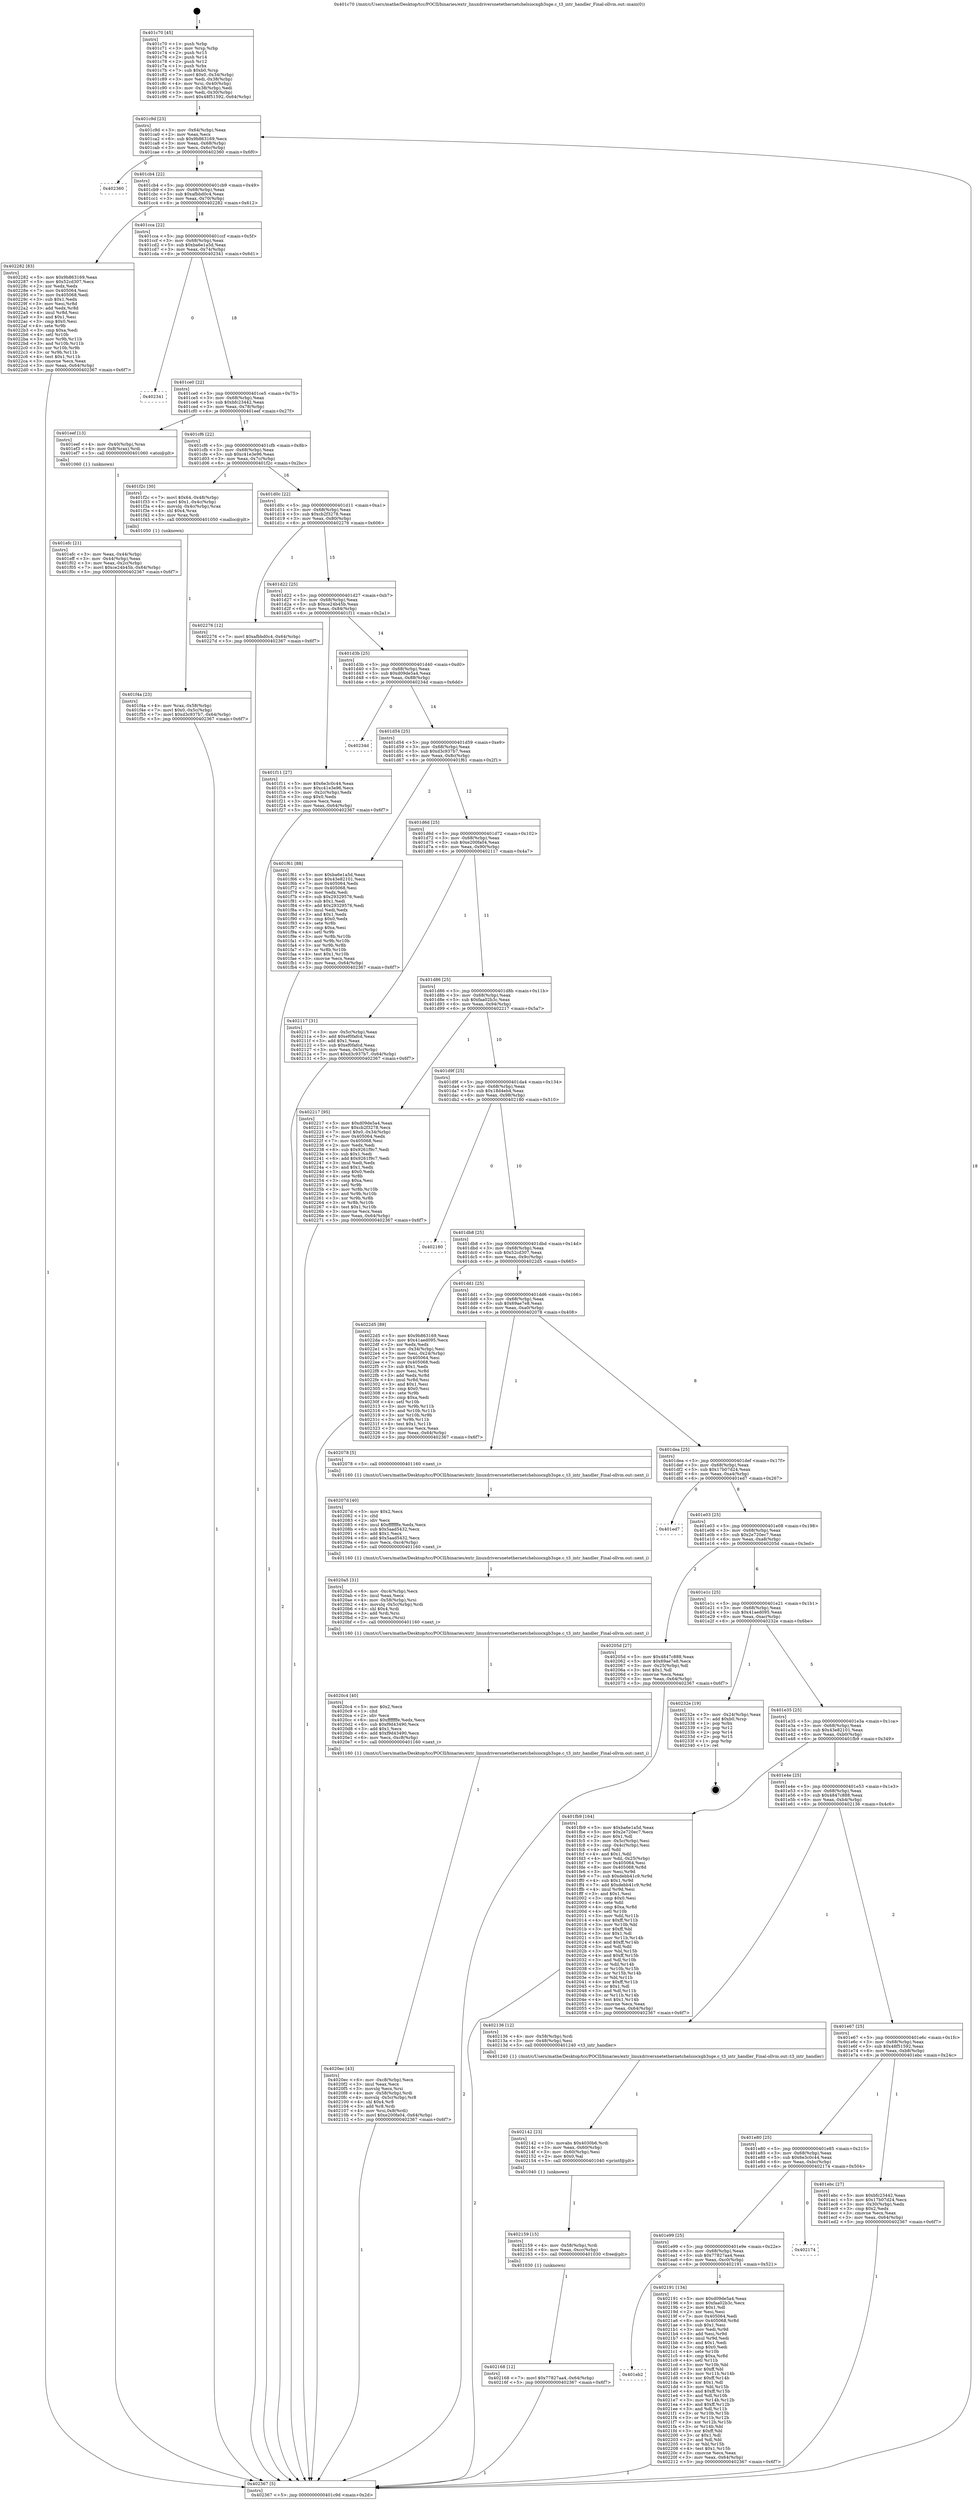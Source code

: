 digraph "0x401c70" {
  label = "0x401c70 (/mnt/c/Users/mathe/Desktop/tcc/POCII/binaries/extr_linuxdriversnetethernetchelsiocxgb3sge.c_t3_intr_handler_Final-ollvm.out::main(0))"
  labelloc = "t"
  node[shape=record]

  Entry [label="",width=0.3,height=0.3,shape=circle,fillcolor=black,style=filled]
  "0x401c9d" [label="{
     0x401c9d [23]\l
     | [instrs]\l
     &nbsp;&nbsp;0x401c9d \<+3\>: mov -0x64(%rbp),%eax\l
     &nbsp;&nbsp;0x401ca0 \<+2\>: mov %eax,%ecx\l
     &nbsp;&nbsp;0x401ca2 \<+6\>: sub $0x9b863169,%ecx\l
     &nbsp;&nbsp;0x401ca8 \<+3\>: mov %eax,-0x68(%rbp)\l
     &nbsp;&nbsp;0x401cab \<+3\>: mov %ecx,-0x6c(%rbp)\l
     &nbsp;&nbsp;0x401cae \<+6\>: je 0000000000402360 \<main+0x6f0\>\l
  }"]
  "0x402360" [label="{
     0x402360\l
  }", style=dashed]
  "0x401cb4" [label="{
     0x401cb4 [22]\l
     | [instrs]\l
     &nbsp;&nbsp;0x401cb4 \<+5\>: jmp 0000000000401cb9 \<main+0x49\>\l
     &nbsp;&nbsp;0x401cb9 \<+3\>: mov -0x68(%rbp),%eax\l
     &nbsp;&nbsp;0x401cbc \<+5\>: sub $0xafbbd0c4,%eax\l
     &nbsp;&nbsp;0x401cc1 \<+3\>: mov %eax,-0x70(%rbp)\l
     &nbsp;&nbsp;0x401cc4 \<+6\>: je 0000000000402282 \<main+0x612\>\l
  }"]
  Exit [label="",width=0.3,height=0.3,shape=circle,fillcolor=black,style=filled,peripheries=2]
  "0x402282" [label="{
     0x402282 [83]\l
     | [instrs]\l
     &nbsp;&nbsp;0x402282 \<+5\>: mov $0x9b863169,%eax\l
     &nbsp;&nbsp;0x402287 \<+5\>: mov $0x52cd307,%ecx\l
     &nbsp;&nbsp;0x40228c \<+2\>: xor %edx,%edx\l
     &nbsp;&nbsp;0x40228e \<+7\>: mov 0x405064,%esi\l
     &nbsp;&nbsp;0x402295 \<+7\>: mov 0x405068,%edi\l
     &nbsp;&nbsp;0x40229c \<+3\>: sub $0x1,%edx\l
     &nbsp;&nbsp;0x40229f \<+3\>: mov %esi,%r8d\l
     &nbsp;&nbsp;0x4022a2 \<+3\>: add %edx,%r8d\l
     &nbsp;&nbsp;0x4022a5 \<+4\>: imul %r8d,%esi\l
     &nbsp;&nbsp;0x4022a9 \<+3\>: and $0x1,%esi\l
     &nbsp;&nbsp;0x4022ac \<+3\>: cmp $0x0,%esi\l
     &nbsp;&nbsp;0x4022af \<+4\>: sete %r9b\l
     &nbsp;&nbsp;0x4022b3 \<+3\>: cmp $0xa,%edi\l
     &nbsp;&nbsp;0x4022b6 \<+4\>: setl %r10b\l
     &nbsp;&nbsp;0x4022ba \<+3\>: mov %r9b,%r11b\l
     &nbsp;&nbsp;0x4022bd \<+3\>: and %r10b,%r11b\l
     &nbsp;&nbsp;0x4022c0 \<+3\>: xor %r10b,%r9b\l
     &nbsp;&nbsp;0x4022c3 \<+3\>: or %r9b,%r11b\l
     &nbsp;&nbsp;0x4022c6 \<+4\>: test $0x1,%r11b\l
     &nbsp;&nbsp;0x4022ca \<+3\>: cmovne %ecx,%eax\l
     &nbsp;&nbsp;0x4022cd \<+3\>: mov %eax,-0x64(%rbp)\l
     &nbsp;&nbsp;0x4022d0 \<+5\>: jmp 0000000000402367 \<main+0x6f7\>\l
  }"]
  "0x401cca" [label="{
     0x401cca [22]\l
     | [instrs]\l
     &nbsp;&nbsp;0x401cca \<+5\>: jmp 0000000000401ccf \<main+0x5f\>\l
     &nbsp;&nbsp;0x401ccf \<+3\>: mov -0x68(%rbp),%eax\l
     &nbsp;&nbsp;0x401cd2 \<+5\>: sub $0xba6e1a5d,%eax\l
     &nbsp;&nbsp;0x401cd7 \<+3\>: mov %eax,-0x74(%rbp)\l
     &nbsp;&nbsp;0x401cda \<+6\>: je 0000000000402341 \<main+0x6d1\>\l
  }"]
  "0x401eb2" [label="{
     0x401eb2\l
  }", style=dashed]
  "0x402341" [label="{
     0x402341\l
  }", style=dashed]
  "0x401ce0" [label="{
     0x401ce0 [22]\l
     | [instrs]\l
     &nbsp;&nbsp;0x401ce0 \<+5\>: jmp 0000000000401ce5 \<main+0x75\>\l
     &nbsp;&nbsp;0x401ce5 \<+3\>: mov -0x68(%rbp),%eax\l
     &nbsp;&nbsp;0x401ce8 \<+5\>: sub $0xbfc23442,%eax\l
     &nbsp;&nbsp;0x401ced \<+3\>: mov %eax,-0x78(%rbp)\l
     &nbsp;&nbsp;0x401cf0 \<+6\>: je 0000000000401eef \<main+0x27f\>\l
  }"]
  "0x402191" [label="{
     0x402191 [134]\l
     | [instrs]\l
     &nbsp;&nbsp;0x402191 \<+5\>: mov $0xd09de5a4,%eax\l
     &nbsp;&nbsp;0x402196 \<+5\>: mov $0xfaa02b3c,%ecx\l
     &nbsp;&nbsp;0x40219b \<+2\>: mov $0x1,%dl\l
     &nbsp;&nbsp;0x40219d \<+2\>: xor %esi,%esi\l
     &nbsp;&nbsp;0x40219f \<+7\>: mov 0x405064,%edi\l
     &nbsp;&nbsp;0x4021a6 \<+8\>: mov 0x405068,%r8d\l
     &nbsp;&nbsp;0x4021ae \<+3\>: sub $0x1,%esi\l
     &nbsp;&nbsp;0x4021b1 \<+3\>: mov %edi,%r9d\l
     &nbsp;&nbsp;0x4021b4 \<+3\>: add %esi,%r9d\l
     &nbsp;&nbsp;0x4021b7 \<+4\>: imul %r9d,%edi\l
     &nbsp;&nbsp;0x4021bb \<+3\>: and $0x1,%edi\l
     &nbsp;&nbsp;0x4021be \<+3\>: cmp $0x0,%edi\l
     &nbsp;&nbsp;0x4021c1 \<+4\>: sete %r10b\l
     &nbsp;&nbsp;0x4021c5 \<+4\>: cmp $0xa,%r8d\l
     &nbsp;&nbsp;0x4021c9 \<+4\>: setl %r11b\l
     &nbsp;&nbsp;0x4021cd \<+3\>: mov %r10b,%bl\l
     &nbsp;&nbsp;0x4021d0 \<+3\>: xor $0xff,%bl\l
     &nbsp;&nbsp;0x4021d3 \<+3\>: mov %r11b,%r14b\l
     &nbsp;&nbsp;0x4021d6 \<+4\>: xor $0xff,%r14b\l
     &nbsp;&nbsp;0x4021da \<+3\>: xor $0x1,%dl\l
     &nbsp;&nbsp;0x4021dd \<+3\>: mov %bl,%r15b\l
     &nbsp;&nbsp;0x4021e0 \<+4\>: and $0xff,%r15b\l
     &nbsp;&nbsp;0x4021e4 \<+3\>: and %dl,%r10b\l
     &nbsp;&nbsp;0x4021e7 \<+3\>: mov %r14b,%r12b\l
     &nbsp;&nbsp;0x4021ea \<+4\>: and $0xff,%r12b\l
     &nbsp;&nbsp;0x4021ee \<+3\>: and %dl,%r11b\l
     &nbsp;&nbsp;0x4021f1 \<+3\>: or %r10b,%r15b\l
     &nbsp;&nbsp;0x4021f4 \<+3\>: or %r11b,%r12b\l
     &nbsp;&nbsp;0x4021f7 \<+3\>: xor %r12b,%r15b\l
     &nbsp;&nbsp;0x4021fa \<+3\>: or %r14b,%bl\l
     &nbsp;&nbsp;0x4021fd \<+3\>: xor $0xff,%bl\l
     &nbsp;&nbsp;0x402200 \<+3\>: or $0x1,%dl\l
     &nbsp;&nbsp;0x402203 \<+2\>: and %dl,%bl\l
     &nbsp;&nbsp;0x402205 \<+3\>: or %bl,%r15b\l
     &nbsp;&nbsp;0x402208 \<+4\>: test $0x1,%r15b\l
     &nbsp;&nbsp;0x40220c \<+3\>: cmovne %ecx,%eax\l
     &nbsp;&nbsp;0x40220f \<+3\>: mov %eax,-0x64(%rbp)\l
     &nbsp;&nbsp;0x402212 \<+5\>: jmp 0000000000402367 \<main+0x6f7\>\l
  }"]
  "0x401eef" [label="{
     0x401eef [13]\l
     | [instrs]\l
     &nbsp;&nbsp;0x401eef \<+4\>: mov -0x40(%rbp),%rax\l
     &nbsp;&nbsp;0x401ef3 \<+4\>: mov 0x8(%rax),%rdi\l
     &nbsp;&nbsp;0x401ef7 \<+5\>: call 0000000000401060 \<atoi@plt\>\l
     | [calls]\l
     &nbsp;&nbsp;0x401060 \{1\} (unknown)\l
  }"]
  "0x401cf6" [label="{
     0x401cf6 [22]\l
     | [instrs]\l
     &nbsp;&nbsp;0x401cf6 \<+5\>: jmp 0000000000401cfb \<main+0x8b\>\l
     &nbsp;&nbsp;0x401cfb \<+3\>: mov -0x68(%rbp),%eax\l
     &nbsp;&nbsp;0x401cfe \<+5\>: sub $0xc41e3e96,%eax\l
     &nbsp;&nbsp;0x401d03 \<+3\>: mov %eax,-0x7c(%rbp)\l
     &nbsp;&nbsp;0x401d06 \<+6\>: je 0000000000401f2c \<main+0x2bc\>\l
  }"]
  "0x401e99" [label="{
     0x401e99 [25]\l
     | [instrs]\l
     &nbsp;&nbsp;0x401e99 \<+5\>: jmp 0000000000401e9e \<main+0x22e\>\l
     &nbsp;&nbsp;0x401e9e \<+3\>: mov -0x68(%rbp),%eax\l
     &nbsp;&nbsp;0x401ea1 \<+5\>: sub $0x77827aa4,%eax\l
     &nbsp;&nbsp;0x401ea6 \<+6\>: mov %eax,-0xc0(%rbp)\l
     &nbsp;&nbsp;0x401eac \<+6\>: je 0000000000402191 \<main+0x521\>\l
  }"]
  "0x401f2c" [label="{
     0x401f2c [30]\l
     | [instrs]\l
     &nbsp;&nbsp;0x401f2c \<+7\>: movl $0x64,-0x48(%rbp)\l
     &nbsp;&nbsp;0x401f33 \<+7\>: movl $0x1,-0x4c(%rbp)\l
     &nbsp;&nbsp;0x401f3a \<+4\>: movslq -0x4c(%rbp),%rax\l
     &nbsp;&nbsp;0x401f3e \<+4\>: shl $0x4,%rax\l
     &nbsp;&nbsp;0x401f42 \<+3\>: mov %rax,%rdi\l
     &nbsp;&nbsp;0x401f45 \<+5\>: call 0000000000401050 \<malloc@plt\>\l
     | [calls]\l
     &nbsp;&nbsp;0x401050 \{1\} (unknown)\l
  }"]
  "0x401d0c" [label="{
     0x401d0c [22]\l
     | [instrs]\l
     &nbsp;&nbsp;0x401d0c \<+5\>: jmp 0000000000401d11 \<main+0xa1\>\l
     &nbsp;&nbsp;0x401d11 \<+3\>: mov -0x68(%rbp),%eax\l
     &nbsp;&nbsp;0x401d14 \<+5\>: sub $0xcb2f3278,%eax\l
     &nbsp;&nbsp;0x401d19 \<+3\>: mov %eax,-0x80(%rbp)\l
     &nbsp;&nbsp;0x401d1c \<+6\>: je 0000000000402276 \<main+0x606\>\l
  }"]
  "0x402174" [label="{
     0x402174\l
  }", style=dashed]
  "0x402276" [label="{
     0x402276 [12]\l
     | [instrs]\l
     &nbsp;&nbsp;0x402276 \<+7\>: movl $0xafbbd0c4,-0x64(%rbp)\l
     &nbsp;&nbsp;0x40227d \<+5\>: jmp 0000000000402367 \<main+0x6f7\>\l
  }"]
  "0x401d22" [label="{
     0x401d22 [25]\l
     | [instrs]\l
     &nbsp;&nbsp;0x401d22 \<+5\>: jmp 0000000000401d27 \<main+0xb7\>\l
     &nbsp;&nbsp;0x401d27 \<+3\>: mov -0x68(%rbp),%eax\l
     &nbsp;&nbsp;0x401d2a \<+5\>: sub $0xce24b45b,%eax\l
     &nbsp;&nbsp;0x401d2f \<+6\>: mov %eax,-0x84(%rbp)\l
     &nbsp;&nbsp;0x401d35 \<+6\>: je 0000000000401f11 \<main+0x2a1\>\l
  }"]
  "0x402168" [label="{
     0x402168 [12]\l
     | [instrs]\l
     &nbsp;&nbsp;0x402168 \<+7\>: movl $0x77827aa4,-0x64(%rbp)\l
     &nbsp;&nbsp;0x40216f \<+5\>: jmp 0000000000402367 \<main+0x6f7\>\l
  }"]
  "0x401f11" [label="{
     0x401f11 [27]\l
     | [instrs]\l
     &nbsp;&nbsp;0x401f11 \<+5\>: mov $0x6e3c0c44,%eax\l
     &nbsp;&nbsp;0x401f16 \<+5\>: mov $0xc41e3e96,%ecx\l
     &nbsp;&nbsp;0x401f1b \<+3\>: mov -0x2c(%rbp),%edx\l
     &nbsp;&nbsp;0x401f1e \<+3\>: cmp $0x0,%edx\l
     &nbsp;&nbsp;0x401f21 \<+3\>: cmove %ecx,%eax\l
     &nbsp;&nbsp;0x401f24 \<+3\>: mov %eax,-0x64(%rbp)\l
     &nbsp;&nbsp;0x401f27 \<+5\>: jmp 0000000000402367 \<main+0x6f7\>\l
  }"]
  "0x401d3b" [label="{
     0x401d3b [25]\l
     | [instrs]\l
     &nbsp;&nbsp;0x401d3b \<+5\>: jmp 0000000000401d40 \<main+0xd0\>\l
     &nbsp;&nbsp;0x401d40 \<+3\>: mov -0x68(%rbp),%eax\l
     &nbsp;&nbsp;0x401d43 \<+5\>: sub $0xd09de5a4,%eax\l
     &nbsp;&nbsp;0x401d48 \<+6\>: mov %eax,-0x88(%rbp)\l
     &nbsp;&nbsp;0x401d4e \<+6\>: je 000000000040234d \<main+0x6dd\>\l
  }"]
  "0x402159" [label="{
     0x402159 [15]\l
     | [instrs]\l
     &nbsp;&nbsp;0x402159 \<+4\>: mov -0x58(%rbp),%rdi\l
     &nbsp;&nbsp;0x40215d \<+6\>: mov %eax,-0xcc(%rbp)\l
     &nbsp;&nbsp;0x402163 \<+5\>: call 0000000000401030 \<free@plt\>\l
     | [calls]\l
     &nbsp;&nbsp;0x401030 \{1\} (unknown)\l
  }"]
  "0x40234d" [label="{
     0x40234d\l
  }", style=dashed]
  "0x401d54" [label="{
     0x401d54 [25]\l
     | [instrs]\l
     &nbsp;&nbsp;0x401d54 \<+5\>: jmp 0000000000401d59 \<main+0xe9\>\l
     &nbsp;&nbsp;0x401d59 \<+3\>: mov -0x68(%rbp),%eax\l
     &nbsp;&nbsp;0x401d5c \<+5\>: sub $0xd3c937b7,%eax\l
     &nbsp;&nbsp;0x401d61 \<+6\>: mov %eax,-0x8c(%rbp)\l
     &nbsp;&nbsp;0x401d67 \<+6\>: je 0000000000401f61 \<main+0x2f1\>\l
  }"]
  "0x402142" [label="{
     0x402142 [23]\l
     | [instrs]\l
     &nbsp;&nbsp;0x402142 \<+10\>: movabs $0x4030b6,%rdi\l
     &nbsp;&nbsp;0x40214c \<+3\>: mov %eax,-0x60(%rbp)\l
     &nbsp;&nbsp;0x40214f \<+3\>: mov -0x60(%rbp),%esi\l
     &nbsp;&nbsp;0x402152 \<+2\>: mov $0x0,%al\l
     &nbsp;&nbsp;0x402154 \<+5\>: call 0000000000401040 \<printf@plt\>\l
     | [calls]\l
     &nbsp;&nbsp;0x401040 \{1\} (unknown)\l
  }"]
  "0x401f61" [label="{
     0x401f61 [88]\l
     | [instrs]\l
     &nbsp;&nbsp;0x401f61 \<+5\>: mov $0xba6e1a5d,%eax\l
     &nbsp;&nbsp;0x401f66 \<+5\>: mov $0x43e82101,%ecx\l
     &nbsp;&nbsp;0x401f6b \<+7\>: mov 0x405064,%edx\l
     &nbsp;&nbsp;0x401f72 \<+7\>: mov 0x405068,%esi\l
     &nbsp;&nbsp;0x401f79 \<+2\>: mov %edx,%edi\l
     &nbsp;&nbsp;0x401f7b \<+6\>: sub $0x29329576,%edi\l
     &nbsp;&nbsp;0x401f81 \<+3\>: sub $0x1,%edi\l
     &nbsp;&nbsp;0x401f84 \<+6\>: add $0x29329576,%edi\l
     &nbsp;&nbsp;0x401f8a \<+3\>: imul %edi,%edx\l
     &nbsp;&nbsp;0x401f8d \<+3\>: and $0x1,%edx\l
     &nbsp;&nbsp;0x401f90 \<+3\>: cmp $0x0,%edx\l
     &nbsp;&nbsp;0x401f93 \<+4\>: sete %r8b\l
     &nbsp;&nbsp;0x401f97 \<+3\>: cmp $0xa,%esi\l
     &nbsp;&nbsp;0x401f9a \<+4\>: setl %r9b\l
     &nbsp;&nbsp;0x401f9e \<+3\>: mov %r8b,%r10b\l
     &nbsp;&nbsp;0x401fa1 \<+3\>: and %r9b,%r10b\l
     &nbsp;&nbsp;0x401fa4 \<+3\>: xor %r9b,%r8b\l
     &nbsp;&nbsp;0x401fa7 \<+3\>: or %r8b,%r10b\l
     &nbsp;&nbsp;0x401faa \<+4\>: test $0x1,%r10b\l
     &nbsp;&nbsp;0x401fae \<+3\>: cmovne %ecx,%eax\l
     &nbsp;&nbsp;0x401fb1 \<+3\>: mov %eax,-0x64(%rbp)\l
     &nbsp;&nbsp;0x401fb4 \<+5\>: jmp 0000000000402367 \<main+0x6f7\>\l
  }"]
  "0x401d6d" [label="{
     0x401d6d [25]\l
     | [instrs]\l
     &nbsp;&nbsp;0x401d6d \<+5\>: jmp 0000000000401d72 \<main+0x102\>\l
     &nbsp;&nbsp;0x401d72 \<+3\>: mov -0x68(%rbp),%eax\l
     &nbsp;&nbsp;0x401d75 \<+5\>: sub $0xe200fa04,%eax\l
     &nbsp;&nbsp;0x401d7a \<+6\>: mov %eax,-0x90(%rbp)\l
     &nbsp;&nbsp;0x401d80 \<+6\>: je 0000000000402117 \<main+0x4a7\>\l
  }"]
  "0x4020ec" [label="{
     0x4020ec [43]\l
     | [instrs]\l
     &nbsp;&nbsp;0x4020ec \<+6\>: mov -0xc8(%rbp),%ecx\l
     &nbsp;&nbsp;0x4020f2 \<+3\>: imul %eax,%ecx\l
     &nbsp;&nbsp;0x4020f5 \<+3\>: movslq %ecx,%rsi\l
     &nbsp;&nbsp;0x4020f8 \<+4\>: mov -0x58(%rbp),%rdi\l
     &nbsp;&nbsp;0x4020fc \<+4\>: movslq -0x5c(%rbp),%r8\l
     &nbsp;&nbsp;0x402100 \<+4\>: shl $0x4,%r8\l
     &nbsp;&nbsp;0x402104 \<+3\>: add %r8,%rdi\l
     &nbsp;&nbsp;0x402107 \<+4\>: mov %rsi,0x8(%rdi)\l
     &nbsp;&nbsp;0x40210b \<+7\>: movl $0xe200fa04,-0x64(%rbp)\l
     &nbsp;&nbsp;0x402112 \<+5\>: jmp 0000000000402367 \<main+0x6f7\>\l
  }"]
  "0x402117" [label="{
     0x402117 [31]\l
     | [instrs]\l
     &nbsp;&nbsp;0x402117 \<+3\>: mov -0x5c(%rbp),%eax\l
     &nbsp;&nbsp;0x40211a \<+5\>: add $0xef0fafcd,%eax\l
     &nbsp;&nbsp;0x40211f \<+3\>: add $0x1,%eax\l
     &nbsp;&nbsp;0x402122 \<+5\>: sub $0xef0fafcd,%eax\l
     &nbsp;&nbsp;0x402127 \<+3\>: mov %eax,-0x5c(%rbp)\l
     &nbsp;&nbsp;0x40212a \<+7\>: movl $0xd3c937b7,-0x64(%rbp)\l
     &nbsp;&nbsp;0x402131 \<+5\>: jmp 0000000000402367 \<main+0x6f7\>\l
  }"]
  "0x401d86" [label="{
     0x401d86 [25]\l
     | [instrs]\l
     &nbsp;&nbsp;0x401d86 \<+5\>: jmp 0000000000401d8b \<main+0x11b\>\l
     &nbsp;&nbsp;0x401d8b \<+3\>: mov -0x68(%rbp),%eax\l
     &nbsp;&nbsp;0x401d8e \<+5\>: sub $0xfaa02b3c,%eax\l
     &nbsp;&nbsp;0x401d93 \<+6\>: mov %eax,-0x94(%rbp)\l
     &nbsp;&nbsp;0x401d99 \<+6\>: je 0000000000402217 \<main+0x5a7\>\l
  }"]
  "0x4020c4" [label="{
     0x4020c4 [40]\l
     | [instrs]\l
     &nbsp;&nbsp;0x4020c4 \<+5\>: mov $0x2,%ecx\l
     &nbsp;&nbsp;0x4020c9 \<+1\>: cltd\l
     &nbsp;&nbsp;0x4020ca \<+2\>: idiv %ecx\l
     &nbsp;&nbsp;0x4020cc \<+6\>: imul $0xfffffffe,%edx,%ecx\l
     &nbsp;&nbsp;0x4020d2 \<+6\>: sub $0xf9d43490,%ecx\l
     &nbsp;&nbsp;0x4020d8 \<+3\>: add $0x1,%ecx\l
     &nbsp;&nbsp;0x4020db \<+6\>: add $0xf9d43490,%ecx\l
     &nbsp;&nbsp;0x4020e1 \<+6\>: mov %ecx,-0xc8(%rbp)\l
     &nbsp;&nbsp;0x4020e7 \<+5\>: call 0000000000401160 \<next_i\>\l
     | [calls]\l
     &nbsp;&nbsp;0x401160 \{1\} (/mnt/c/Users/mathe/Desktop/tcc/POCII/binaries/extr_linuxdriversnetethernetchelsiocxgb3sge.c_t3_intr_handler_Final-ollvm.out::next_i)\l
  }"]
  "0x402217" [label="{
     0x402217 [95]\l
     | [instrs]\l
     &nbsp;&nbsp;0x402217 \<+5\>: mov $0xd09de5a4,%eax\l
     &nbsp;&nbsp;0x40221c \<+5\>: mov $0xcb2f3278,%ecx\l
     &nbsp;&nbsp;0x402221 \<+7\>: movl $0x0,-0x34(%rbp)\l
     &nbsp;&nbsp;0x402228 \<+7\>: mov 0x405064,%edx\l
     &nbsp;&nbsp;0x40222f \<+7\>: mov 0x405068,%esi\l
     &nbsp;&nbsp;0x402236 \<+2\>: mov %edx,%edi\l
     &nbsp;&nbsp;0x402238 \<+6\>: sub $0x9261f9c7,%edi\l
     &nbsp;&nbsp;0x40223e \<+3\>: sub $0x1,%edi\l
     &nbsp;&nbsp;0x402241 \<+6\>: add $0x9261f9c7,%edi\l
     &nbsp;&nbsp;0x402247 \<+3\>: imul %edi,%edx\l
     &nbsp;&nbsp;0x40224a \<+3\>: and $0x1,%edx\l
     &nbsp;&nbsp;0x40224d \<+3\>: cmp $0x0,%edx\l
     &nbsp;&nbsp;0x402250 \<+4\>: sete %r8b\l
     &nbsp;&nbsp;0x402254 \<+3\>: cmp $0xa,%esi\l
     &nbsp;&nbsp;0x402257 \<+4\>: setl %r9b\l
     &nbsp;&nbsp;0x40225b \<+3\>: mov %r8b,%r10b\l
     &nbsp;&nbsp;0x40225e \<+3\>: and %r9b,%r10b\l
     &nbsp;&nbsp;0x402261 \<+3\>: xor %r9b,%r8b\l
     &nbsp;&nbsp;0x402264 \<+3\>: or %r8b,%r10b\l
     &nbsp;&nbsp;0x402267 \<+4\>: test $0x1,%r10b\l
     &nbsp;&nbsp;0x40226b \<+3\>: cmovne %ecx,%eax\l
     &nbsp;&nbsp;0x40226e \<+3\>: mov %eax,-0x64(%rbp)\l
     &nbsp;&nbsp;0x402271 \<+5\>: jmp 0000000000402367 \<main+0x6f7\>\l
  }"]
  "0x401d9f" [label="{
     0x401d9f [25]\l
     | [instrs]\l
     &nbsp;&nbsp;0x401d9f \<+5\>: jmp 0000000000401da4 \<main+0x134\>\l
     &nbsp;&nbsp;0x401da4 \<+3\>: mov -0x68(%rbp),%eax\l
     &nbsp;&nbsp;0x401da7 \<+5\>: sub $0x18d4eb4,%eax\l
     &nbsp;&nbsp;0x401dac \<+6\>: mov %eax,-0x98(%rbp)\l
     &nbsp;&nbsp;0x401db2 \<+6\>: je 0000000000402180 \<main+0x510\>\l
  }"]
  "0x4020a5" [label="{
     0x4020a5 [31]\l
     | [instrs]\l
     &nbsp;&nbsp;0x4020a5 \<+6\>: mov -0xc4(%rbp),%ecx\l
     &nbsp;&nbsp;0x4020ab \<+3\>: imul %eax,%ecx\l
     &nbsp;&nbsp;0x4020ae \<+4\>: mov -0x58(%rbp),%rsi\l
     &nbsp;&nbsp;0x4020b2 \<+4\>: movslq -0x5c(%rbp),%rdi\l
     &nbsp;&nbsp;0x4020b6 \<+4\>: shl $0x4,%rdi\l
     &nbsp;&nbsp;0x4020ba \<+3\>: add %rdi,%rsi\l
     &nbsp;&nbsp;0x4020bd \<+2\>: mov %ecx,(%rsi)\l
     &nbsp;&nbsp;0x4020bf \<+5\>: call 0000000000401160 \<next_i\>\l
     | [calls]\l
     &nbsp;&nbsp;0x401160 \{1\} (/mnt/c/Users/mathe/Desktop/tcc/POCII/binaries/extr_linuxdriversnetethernetchelsiocxgb3sge.c_t3_intr_handler_Final-ollvm.out::next_i)\l
  }"]
  "0x402180" [label="{
     0x402180\l
  }", style=dashed]
  "0x401db8" [label="{
     0x401db8 [25]\l
     | [instrs]\l
     &nbsp;&nbsp;0x401db8 \<+5\>: jmp 0000000000401dbd \<main+0x14d\>\l
     &nbsp;&nbsp;0x401dbd \<+3\>: mov -0x68(%rbp),%eax\l
     &nbsp;&nbsp;0x401dc0 \<+5\>: sub $0x52cd307,%eax\l
     &nbsp;&nbsp;0x401dc5 \<+6\>: mov %eax,-0x9c(%rbp)\l
     &nbsp;&nbsp;0x401dcb \<+6\>: je 00000000004022d5 \<main+0x665\>\l
  }"]
  "0x40207d" [label="{
     0x40207d [40]\l
     | [instrs]\l
     &nbsp;&nbsp;0x40207d \<+5\>: mov $0x2,%ecx\l
     &nbsp;&nbsp;0x402082 \<+1\>: cltd\l
     &nbsp;&nbsp;0x402083 \<+2\>: idiv %ecx\l
     &nbsp;&nbsp;0x402085 \<+6\>: imul $0xfffffffe,%edx,%ecx\l
     &nbsp;&nbsp;0x40208b \<+6\>: sub $0x5aad5432,%ecx\l
     &nbsp;&nbsp;0x402091 \<+3\>: add $0x1,%ecx\l
     &nbsp;&nbsp;0x402094 \<+6\>: add $0x5aad5432,%ecx\l
     &nbsp;&nbsp;0x40209a \<+6\>: mov %ecx,-0xc4(%rbp)\l
     &nbsp;&nbsp;0x4020a0 \<+5\>: call 0000000000401160 \<next_i\>\l
     | [calls]\l
     &nbsp;&nbsp;0x401160 \{1\} (/mnt/c/Users/mathe/Desktop/tcc/POCII/binaries/extr_linuxdriversnetethernetchelsiocxgb3sge.c_t3_intr_handler_Final-ollvm.out::next_i)\l
  }"]
  "0x4022d5" [label="{
     0x4022d5 [89]\l
     | [instrs]\l
     &nbsp;&nbsp;0x4022d5 \<+5\>: mov $0x9b863169,%eax\l
     &nbsp;&nbsp;0x4022da \<+5\>: mov $0x41aed095,%ecx\l
     &nbsp;&nbsp;0x4022df \<+2\>: xor %edx,%edx\l
     &nbsp;&nbsp;0x4022e1 \<+3\>: mov -0x34(%rbp),%esi\l
     &nbsp;&nbsp;0x4022e4 \<+3\>: mov %esi,-0x24(%rbp)\l
     &nbsp;&nbsp;0x4022e7 \<+7\>: mov 0x405064,%esi\l
     &nbsp;&nbsp;0x4022ee \<+7\>: mov 0x405068,%edi\l
     &nbsp;&nbsp;0x4022f5 \<+3\>: sub $0x1,%edx\l
     &nbsp;&nbsp;0x4022f8 \<+3\>: mov %esi,%r8d\l
     &nbsp;&nbsp;0x4022fb \<+3\>: add %edx,%r8d\l
     &nbsp;&nbsp;0x4022fe \<+4\>: imul %r8d,%esi\l
     &nbsp;&nbsp;0x402302 \<+3\>: and $0x1,%esi\l
     &nbsp;&nbsp;0x402305 \<+3\>: cmp $0x0,%esi\l
     &nbsp;&nbsp;0x402308 \<+4\>: sete %r9b\l
     &nbsp;&nbsp;0x40230c \<+3\>: cmp $0xa,%edi\l
     &nbsp;&nbsp;0x40230f \<+4\>: setl %r10b\l
     &nbsp;&nbsp;0x402313 \<+3\>: mov %r9b,%r11b\l
     &nbsp;&nbsp;0x402316 \<+3\>: and %r10b,%r11b\l
     &nbsp;&nbsp;0x402319 \<+3\>: xor %r10b,%r9b\l
     &nbsp;&nbsp;0x40231c \<+3\>: or %r9b,%r11b\l
     &nbsp;&nbsp;0x40231f \<+4\>: test $0x1,%r11b\l
     &nbsp;&nbsp;0x402323 \<+3\>: cmovne %ecx,%eax\l
     &nbsp;&nbsp;0x402326 \<+3\>: mov %eax,-0x64(%rbp)\l
     &nbsp;&nbsp;0x402329 \<+5\>: jmp 0000000000402367 \<main+0x6f7\>\l
  }"]
  "0x401dd1" [label="{
     0x401dd1 [25]\l
     | [instrs]\l
     &nbsp;&nbsp;0x401dd1 \<+5\>: jmp 0000000000401dd6 \<main+0x166\>\l
     &nbsp;&nbsp;0x401dd6 \<+3\>: mov -0x68(%rbp),%eax\l
     &nbsp;&nbsp;0x401dd9 \<+5\>: sub $0x69ae7e8,%eax\l
     &nbsp;&nbsp;0x401dde \<+6\>: mov %eax,-0xa0(%rbp)\l
     &nbsp;&nbsp;0x401de4 \<+6\>: je 0000000000402078 \<main+0x408\>\l
  }"]
  "0x401f4a" [label="{
     0x401f4a [23]\l
     | [instrs]\l
     &nbsp;&nbsp;0x401f4a \<+4\>: mov %rax,-0x58(%rbp)\l
     &nbsp;&nbsp;0x401f4e \<+7\>: movl $0x0,-0x5c(%rbp)\l
     &nbsp;&nbsp;0x401f55 \<+7\>: movl $0xd3c937b7,-0x64(%rbp)\l
     &nbsp;&nbsp;0x401f5c \<+5\>: jmp 0000000000402367 \<main+0x6f7\>\l
  }"]
  "0x402078" [label="{
     0x402078 [5]\l
     | [instrs]\l
     &nbsp;&nbsp;0x402078 \<+5\>: call 0000000000401160 \<next_i\>\l
     | [calls]\l
     &nbsp;&nbsp;0x401160 \{1\} (/mnt/c/Users/mathe/Desktop/tcc/POCII/binaries/extr_linuxdriversnetethernetchelsiocxgb3sge.c_t3_intr_handler_Final-ollvm.out::next_i)\l
  }"]
  "0x401dea" [label="{
     0x401dea [25]\l
     | [instrs]\l
     &nbsp;&nbsp;0x401dea \<+5\>: jmp 0000000000401def \<main+0x17f\>\l
     &nbsp;&nbsp;0x401def \<+3\>: mov -0x68(%rbp),%eax\l
     &nbsp;&nbsp;0x401df2 \<+5\>: sub $0x17b07d24,%eax\l
     &nbsp;&nbsp;0x401df7 \<+6\>: mov %eax,-0xa4(%rbp)\l
     &nbsp;&nbsp;0x401dfd \<+6\>: je 0000000000401ed7 \<main+0x267\>\l
  }"]
  "0x401efc" [label="{
     0x401efc [21]\l
     | [instrs]\l
     &nbsp;&nbsp;0x401efc \<+3\>: mov %eax,-0x44(%rbp)\l
     &nbsp;&nbsp;0x401eff \<+3\>: mov -0x44(%rbp),%eax\l
     &nbsp;&nbsp;0x401f02 \<+3\>: mov %eax,-0x2c(%rbp)\l
     &nbsp;&nbsp;0x401f05 \<+7\>: movl $0xce24b45b,-0x64(%rbp)\l
     &nbsp;&nbsp;0x401f0c \<+5\>: jmp 0000000000402367 \<main+0x6f7\>\l
  }"]
  "0x401ed7" [label="{
     0x401ed7\l
  }", style=dashed]
  "0x401e03" [label="{
     0x401e03 [25]\l
     | [instrs]\l
     &nbsp;&nbsp;0x401e03 \<+5\>: jmp 0000000000401e08 \<main+0x198\>\l
     &nbsp;&nbsp;0x401e08 \<+3\>: mov -0x68(%rbp),%eax\l
     &nbsp;&nbsp;0x401e0b \<+5\>: sub $0x2e720ec7,%eax\l
     &nbsp;&nbsp;0x401e10 \<+6\>: mov %eax,-0xa8(%rbp)\l
     &nbsp;&nbsp;0x401e16 \<+6\>: je 000000000040205d \<main+0x3ed\>\l
  }"]
  "0x401c70" [label="{
     0x401c70 [45]\l
     | [instrs]\l
     &nbsp;&nbsp;0x401c70 \<+1\>: push %rbp\l
     &nbsp;&nbsp;0x401c71 \<+3\>: mov %rsp,%rbp\l
     &nbsp;&nbsp;0x401c74 \<+2\>: push %r15\l
     &nbsp;&nbsp;0x401c76 \<+2\>: push %r14\l
     &nbsp;&nbsp;0x401c78 \<+2\>: push %r12\l
     &nbsp;&nbsp;0x401c7a \<+1\>: push %rbx\l
     &nbsp;&nbsp;0x401c7b \<+7\>: sub $0xb0,%rsp\l
     &nbsp;&nbsp;0x401c82 \<+7\>: movl $0x0,-0x34(%rbp)\l
     &nbsp;&nbsp;0x401c89 \<+3\>: mov %edi,-0x38(%rbp)\l
     &nbsp;&nbsp;0x401c8c \<+4\>: mov %rsi,-0x40(%rbp)\l
     &nbsp;&nbsp;0x401c90 \<+3\>: mov -0x38(%rbp),%edi\l
     &nbsp;&nbsp;0x401c93 \<+3\>: mov %edi,-0x30(%rbp)\l
     &nbsp;&nbsp;0x401c96 \<+7\>: movl $0x48f51592,-0x64(%rbp)\l
  }"]
  "0x40205d" [label="{
     0x40205d [27]\l
     | [instrs]\l
     &nbsp;&nbsp;0x40205d \<+5\>: mov $0x4847c888,%eax\l
     &nbsp;&nbsp;0x402062 \<+5\>: mov $0x69ae7e8,%ecx\l
     &nbsp;&nbsp;0x402067 \<+3\>: mov -0x25(%rbp),%dl\l
     &nbsp;&nbsp;0x40206a \<+3\>: test $0x1,%dl\l
     &nbsp;&nbsp;0x40206d \<+3\>: cmovne %ecx,%eax\l
     &nbsp;&nbsp;0x402070 \<+3\>: mov %eax,-0x64(%rbp)\l
     &nbsp;&nbsp;0x402073 \<+5\>: jmp 0000000000402367 \<main+0x6f7\>\l
  }"]
  "0x401e1c" [label="{
     0x401e1c [25]\l
     | [instrs]\l
     &nbsp;&nbsp;0x401e1c \<+5\>: jmp 0000000000401e21 \<main+0x1b1\>\l
     &nbsp;&nbsp;0x401e21 \<+3\>: mov -0x68(%rbp),%eax\l
     &nbsp;&nbsp;0x401e24 \<+5\>: sub $0x41aed095,%eax\l
     &nbsp;&nbsp;0x401e29 \<+6\>: mov %eax,-0xac(%rbp)\l
     &nbsp;&nbsp;0x401e2f \<+6\>: je 000000000040232e \<main+0x6be\>\l
  }"]
  "0x402367" [label="{
     0x402367 [5]\l
     | [instrs]\l
     &nbsp;&nbsp;0x402367 \<+5\>: jmp 0000000000401c9d \<main+0x2d\>\l
  }"]
  "0x40232e" [label="{
     0x40232e [19]\l
     | [instrs]\l
     &nbsp;&nbsp;0x40232e \<+3\>: mov -0x24(%rbp),%eax\l
     &nbsp;&nbsp;0x402331 \<+7\>: add $0xb0,%rsp\l
     &nbsp;&nbsp;0x402338 \<+1\>: pop %rbx\l
     &nbsp;&nbsp;0x402339 \<+2\>: pop %r12\l
     &nbsp;&nbsp;0x40233b \<+2\>: pop %r14\l
     &nbsp;&nbsp;0x40233d \<+2\>: pop %r15\l
     &nbsp;&nbsp;0x40233f \<+1\>: pop %rbp\l
     &nbsp;&nbsp;0x402340 \<+1\>: ret\l
  }"]
  "0x401e35" [label="{
     0x401e35 [25]\l
     | [instrs]\l
     &nbsp;&nbsp;0x401e35 \<+5\>: jmp 0000000000401e3a \<main+0x1ca\>\l
     &nbsp;&nbsp;0x401e3a \<+3\>: mov -0x68(%rbp),%eax\l
     &nbsp;&nbsp;0x401e3d \<+5\>: sub $0x43e82101,%eax\l
     &nbsp;&nbsp;0x401e42 \<+6\>: mov %eax,-0xb0(%rbp)\l
     &nbsp;&nbsp;0x401e48 \<+6\>: je 0000000000401fb9 \<main+0x349\>\l
  }"]
  "0x401e80" [label="{
     0x401e80 [25]\l
     | [instrs]\l
     &nbsp;&nbsp;0x401e80 \<+5\>: jmp 0000000000401e85 \<main+0x215\>\l
     &nbsp;&nbsp;0x401e85 \<+3\>: mov -0x68(%rbp),%eax\l
     &nbsp;&nbsp;0x401e88 \<+5\>: sub $0x6e3c0c44,%eax\l
     &nbsp;&nbsp;0x401e8d \<+6\>: mov %eax,-0xbc(%rbp)\l
     &nbsp;&nbsp;0x401e93 \<+6\>: je 0000000000402174 \<main+0x504\>\l
  }"]
  "0x401fb9" [label="{
     0x401fb9 [164]\l
     | [instrs]\l
     &nbsp;&nbsp;0x401fb9 \<+5\>: mov $0xba6e1a5d,%eax\l
     &nbsp;&nbsp;0x401fbe \<+5\>: mov $0x2e720ec7,%ecx\l
     &nbsp;&nbsp;0x401fc3 \<+2\>: mov $0x1,%dl\l
     &nbsp;&nbsp;0x401fc5 \<+3\>: mov -0x5c(%rbp),%esi\l
     &nbsp;&nbsp;0x401fc8 \<+3\>: cmp -0x4c(%rbp),%esi\l
     &nbsp;&nbsp;0x401fcb \<+4\>: setl %dil\l
     &nbsp;&nbsp;0x401fcf \<+4\>: and $0x1,%dil\l
     &nbsp;&nbsp;0x401fd3 \<+4\>: mov %dil,-0x25(%rbp)\l
     &nbsp;&nbsp;0x401fd7 \<+7\>: mov 0x405064,%esi\l
     &nbsp;&nbsp;0x401fde \<+8\>: mov 0x405068,%r8d\l
     &nbsp;&nbsp;0x401fe6 \<+3\>: mov %esi,%r9d\l
     &nbsp;&nbsp;0x401fe9 \<+7\>: sub $0xdebb41c9,%r9d\l
     &nbsp;&nbsp;0x401ff0 \<+4\>: sub $0x1,%r9d\l
     &nbsp;&nbsp;0x401ff4 \<+7\>: add $0xdebb41c9,%r9d\l
     &nbsp;&nbsp;0x401ffb \<+4\>: imul %r9d,%esi\l
     &nbsp;&nbsp;0x401fff \<+3\>: and $0x1,%esi\l
     &nbsp;&nbsp;0x402002 \<+3\>: cmp $0x0,%esi\l
     &nbsp;&nbsp;0x402005 \<+4\>: sete %dil\l
     &nbsp;&nbsp;0x402009 \<+4\>: cmp $0xa,%r8d\l
     &nbsp;&nbsp;0x40200d \<+4\>: setl %r10b\l
     &nbsp;&nbsp;0x402011 \<+3\>: mov %dil,%r11b\l
     &nbsp;&nbsp;0x402014 \<+4\>: xor $0xff,%r11b\l
     &nbsp;&nbsp;0x402018 \<+3\>: mov %r10b,%bl\l
     &nbsp;&nbsp;0x40201b \<+3\>: xor $0xff,%bl\l
     &nbsp;&nbsp;0x40201e \<+3\>: xor $0x1,%dl\l
     &nbsp;&nbsp;0x402021 \<+3\>: mov %r11b,%r14b\l
     &nbsp;&nbsp;0x402024 \<+4\>: and $0xff,%r14b\l
     &nbsp;&nbsp;0x402028 \<+3\>: and %dl,%dil\l
     &nbsp;&nbsp;0x40202b \<+3\>: mov %bl,%r15b\l
     &nbsp;&nbsp;0x40202e \<+4\>: and $0xff,%r15b\l
     &nbsp;&nbsp;0x402032 \<+3\>: and %dl,%r10b\l
     &nbsp;&nbsp;0x402035 \<+3\>: or %dil,%r14b\l
     &nbsp;&nbsp;0x402038 \<+3\>: or %r10b,%r15b\l
     &nbsp;&nbsp;0x40203b \<+3\>: xor %r15b,%r14b\l
     &nbsp;&nbsp;0x40203e \<+3\>: or %bl,%r11b\l
     &nbsp;&nbsp;0x402041 \<+4\>: xor $0xff,%r11b\l
     &nbsp;&nbsp;0x402045 \<+3\>: or $0x1,%dl\l
     &nbsp;&nbsp;0x402048 \<+3\>: and %dl,%r11b\l
     &nbsp;&nbsp;0x40204b \<+3\>: or %r11b,%r14b\l
     &nbsp;&nbsp;0x40204e \<+4\>: test $0x1,%r14b\l
     &nbsp;&nbsp;0x402052 \<+3\>: cmovne %ecx,%eax\l
     &nbsp;&nbsp;0x402055 \<+3\>: mov %eax,-0x64(%rbp)\l
     &nbsp;&nbsp;0x402058 \<+5\>: jmp 0000000000402367 \<main+0x6f7\>\l
  }"]
  "0x401e4e" [label="{
     0x401e4e [25]\l
     | [instrs]\l
     &nbsp;&nbsp;0x401e4e \<+5\>: jmp 0000000000401e53 \<main+0x1e3\>\l
     &nbsp;&nbsp;0x401e53 \<+3\>: mov -0x68(%rbp),%eax\l
     &nbsp;&nbsp;0x401e56 \<+5\>: sub $0x4847c888,%eax\l
     &nbsp;&nbsp;0x401e5b \<+6\>: mov %eax,-0xb4(%rbp)\l
     &nbsp;&nbsp;0x401e61 \<+6\>: je 0000000000402136 \<main+0x4c6\>\l
  }"]
  "0x401ebc" [label="{
     0x401ebc [27]\l
     | [instrs]\l
     &nbsp;&nbsp;0x401ebc \<+5\>: mov $0xbfc23442,%eax\l
     &nbsp;&nbsp;0x401ec1 \<+5\>: mov $0x17b07d24,%ecx\l
     &nbsp;&nbsp;0x401ec6 \<+3\>: mov -0x30(%rbp),%edx\l
     &nbsp;&nbsp;0x401ec9 \<+3\>: cmp $0x2,%edx\l
     &nbsp;&nbsp;0x401ecc \<+3\>: cmovne %ecx,%eax\l
     &nbsp;&nbsp;0x401ecf \<+3\>: mov %eax,-0x64(%rbp)\l
     &nbsp;&nbsp;0x401ed2 \<+5\>: jmp 0000000000402367 \<main+0x6f7\>\l
  }"]
  "0x402136" [label="{
     0x402136 [12]\l
     | [instrs]\l
     &nbsp;&nbsp;0x402136 \<+4\>: mov -0x58(%rbp),%rdi\l
     &nbsp;&nbsp;0x40213a \<+3\>: mov -0x48(%rbp),%esi\l
     &nbsp;&nbsp;0x40213d \<+5\>: call 0000000000401240 \<t3_intr_handler\>\l
     | [calls]\l
     &nbsp;&nbsp;0x401240 \{1\} (/mnt/c/Users/mathe/Desktop/tcc/POCII/binaries/extr_linuxdriversnetethernetchelsiocxgb3sge.c_t3_intr_handler_Final-ollvm.out::t3_intr_handler)\l
  }"]
  "0x401e67" [label="{
     0x401e67 [25]\l
     | [instrs]\l
     &nbsp;&nbsp;0x401e67 \<+5\>: jmp 0000000000401e6c \<main+0x1fc\>\l
     &nbsp;&nbsp;0x401e6c \<+3\>: mov -0x68(%rbp),%eax\l
     &nbsp;&nbsp;0x401e6f \<+5\>: sub $0x48f51592,%eax\l
     &nbsp;&nbsp;0x401e74 \<+6\>: mov %eax,-0xb8(%rbp)\l
     &nbsp;&nbsp;0x401e7a \<+6\>: je 0000000000401ebc \<main+0x24c\>\l
  }"]
  Entry -> "0x401c70" [label=" 1"]
  "0x401c9d" -> "0x402360" [label=" 0"]
  "0x401c9d" -> "0x401cb4" [label=" 19"]
  "0x40232e" -> Exit [label=" 1"]
  "0x401cb4" -> "0x402282" [label=" 1"]
  "0x401cb4" -> "0x401cca" [label=" 18"]
  "0x4022d5" -> "0x402367" [label=" 1"]
  "0x401cca" -> "0x402341" [label=" 0"]
  "0x401cca" -> "0x401ce0" [label=" 18"]
  "0x402282" -> "0x402367" [label=" 1"]
  "0x401ce0" -> "0x401eef" [label=" 1"]
  "0x401ce0" -> "0x401cf6" [label=" 17"]
  "0x402276" -> "0x402367" [label=" 1"]
  "0x401cf6" -> "0x401f2c" [label=" 1"]
  "0x401cf6" -> "0x401d0c" [label=" 16"]
  "0x402191" -> "0x402367" [label=" 1"]
  "0x401d0c" -> "0x402276" [label=" 1"]
  "0x401d0c" -> "0x401d22" [label=" 15"]
  "0x401e99" -> "0x401eb2" [label=" 0"]
  "0x401d22" -> "0x401f11" [label=" 1"]
  "0x401d22" -> "0x401d3b" [label=" 14"]
  "0x402217" -> "0x402367" [label=" 1"]
  "0x401d3b" -> "0x40234d" [label=" 0"]
  "0x401d3b" -> "0x401d54" [label=" 14"]
  "0x401e80" -> "0x401e99" [label=" 1"]
  "0x401d54" -> "0x401f61" [label=" 2"]
  "0x401d54" -> "0x401d6d" [label=" 12"]
  "0x401e80" -> "0x402174" [label=" 0"]
  "0x401d6d" -> "0x402117" [label=" 1"]
  "0x401d6d" -> "0x401d86" [label=" 11"]
  "0x401e99" -> "0x402191" [label=" 1"]
  "0x401d86" -> "0x402217" [label=" 1"]
  "0x401d86" -> "0x401d9f" [label=" 10"]
  "0x402168" -> "0x402367" [label=" 1"]
  "0x401d9f" -> "0x402180" [label=" 0"]
  "0x401d9f" -> "0x401db8" [label=" 10"]
  "0x402159" -> "0x402168" [label=" 1"]
  "0x401db8" -> "0x4022d5" [label=" 1"]
  "0x401db8" -> "0x401dd1" [label=" 9"]
  "0x402142" -> "0x402159" [label=" 1"]
  "0x401dd1" -> "0x402078" [label=" 1"]
  "0x401dd1" -> "0x401dea" [label=" 8"]
  "0x402136" -> "0x402142" [label=" 1"]
  "0x401dea" -> "0x401ed7" [label=" 0"]
  "0x401dea" -> "0x401e03" [label=" 8"]
  "0x402117" -> "0x402367" [label=" 1"]
  "0x401e03" -> "0x40205d" [label=" 2"]
  "0x401e03" -> "0x401e1c" [label=" 6"]
  "0x4020ec" -> "0x402367" [label=" 1"]
  "0x401e1c" -> "0x40232e" [label=" 1"]
  "0x401e1c" -> "0x401e35" [label=" 5"]
  "0x4020c4" -> "0x4020ec" [label=" 1"]
  "0x401e35" -> "0x401fb9" [label=" 2"]
  "0x401e35" -> "0x401e4e" [label=" 3"]
  "0x4020a5" -> "0x4020c4" [label=" 1"]
  "0x401e4e" -> "0x402136" [label=" 1"]
  "0x401e4e" -> "0x401e67" [label=" 2"]
  "0x40207d" -> "0x4020a5" [label=" 1"]
  "0x401e67" -> "0x401ebc" [label=" 1"]
  "0x401e67" -> "0x401e80" [label=" 1"]
  "0x401ebc" -> "0x402367" [label=" 1"]
  "0x401c70" -> "0x401c9d" [label=" 1"]
  "0x402367" -> "0x401c9d" [label=" 18"]
  "0x401eef" -> "0x401efc" [label=" 1"]
  "0x401efc" -> "0x402367" [label=" 1"]
  "0x401f11" -> "0x402367" [label=" 1"]
  "0x401f2c" -> "0x401f4a" [label=" 1"]
  "0x401f4a" -> "0x402367" [label=" 1"]
  "0x401f61" -> "0x402367" [label=" 2"]
  "0x401fb9" -> "0x402367" [label=" 2"]
  "0x40205d" -> "0x402367" [label=" 2"]
  "0x402078" -> "0x40207d" [label=" 1"]
}

